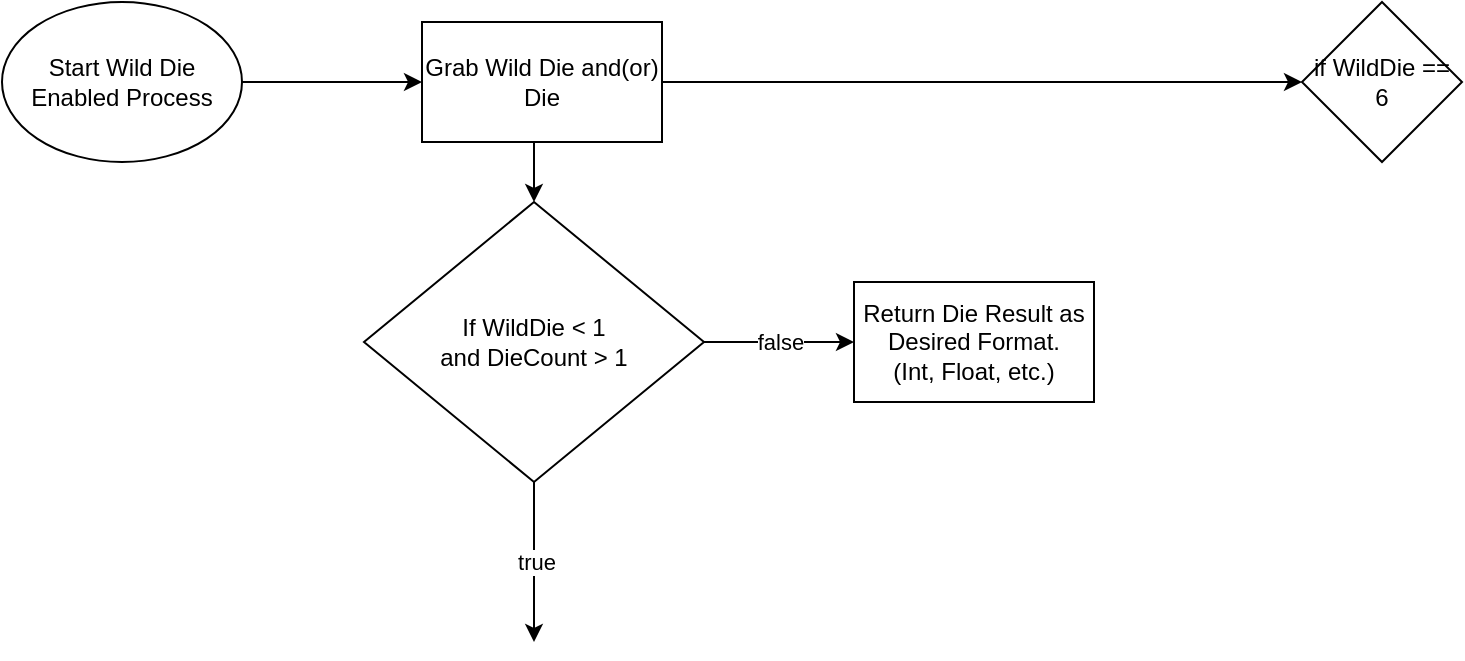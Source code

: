<mxfile version="13.7.9" type="device"><diagram id="C5RBs43oDa-KdzZeNtuy" name="Page-1"><mxGraphModel dx="1278" dy="607" grid="1" gridSize="10" guides="1" tooltips="1" connect="1" arrows="1" fold="1" page="1" pageScale="1" pageWidth="827" pageHeight="1169" math="0" shadow="0"><root><mxCell id="WIyWlLk6GJQsqaUBKTNV-0"/><mxCell id="WIyWlLk6GJQsqaUBKTNV-1" parent="WIyWlLk6GJQsqaUBKTNV-0"/><mxCell id="tNvH8YwgUZDVDrc8MPI6-3" style="edgeStyle=orthogonalEdgeStyle;rounded=0;orthogonalLoop=1;jettySize=auto;html=1;exitX=1;exitY=0.5;exitDx=0;exitDy=0;" edge="1" parent="WIyWlLk6GJQsqaUBKTNV-1" source="tNvH8YwgUZDVDrc8MPI6-2" target="tNvH8YwgUZDVDrc8MPI6-5"><mxGeometry relative="1" as="geometry"><mxPoint x="250" y="80" as="targetPoint"/></mxGeometry></mxCell><mxCell id="tNvH8YwgUZDVDrc8MPI6-2" value="Start Wild Die Enabled Process" style="ellipse;whiteSpace=wrap;html=1;" vertex="1" parent="WIyWlLk6GJQsqaUBKTNV-1"><mxGeometry x="50" y="40" width="120" height="80" as="geometry"/></mxCell><mxCell id="tNvH8YwgUZDVDrc8MPI6-4" value="if WildDie == 6" style="rhombus;whiteSpace=wrap;html=1;" vertex="1" parent="WIyWlLk6GJQsqaUBKTNV-1"><mxGeometry x="700" y="40" width="80" height="80" as="geometry"/></mxCell><mxCell id="tNvH8YwgUZDVDrc8MPI6-7" style="edgeStyle=orthogonalEdgeStyle;rounded=0;orthogonalLoop=1;jettySize=auto;html=1;exitX=0.5;exitY=1;exitDx=0;exitDy=0;entryX=0.5;entryY=0;entryDx=0;entryDy=0;" edge="1" parent="WIyWlLk6GJQsqaUBKTNV-1" source="tNvH8YwgUZDVDrc8MPI6-5" target="tNvH8YwgUZDVDrc8MPI6-6"><mxGeometry relative="1" as="geometry"/></mxCell><mxCell id="tNvH8YwgUZDVDrc8MPI6-8" style="edgeStyle=orthogonalEdgeStyle;rounded=0;orthogonalLoop=1;jettySize=auto;html=1;exitX=1;exitY=0.5;exitDx=0;exitDy=0;" edge="1" parent="WIyWlLk6GJQsqaUBKTNV-1" source="tNvH8YwgUZDVDrc8MPI6-5" target="tNvH8YwgUZDVDrc8MPI6-4"><mxGeometry relative="1" as="geometry"/></mxCell><mxCell id="tNvH8YwgUZDVDrc8MPI6-5" value="Grab Wild Die and(or) Die" style="whiteSpace=wrap;html=1;" vertex="1" parent="WIyWlLk6GJQsqaUBKTNV-1"><mxGeometry x="260" y="50" width="120" height="60" as="geometry"/></mxCell><mxCell id="tNvH8YwgUZDVDrc8MPI6-10" value="false" style="edgeStyle=orthogonalEdgeStyle;rounded=0;orthogonalLoop=1;jettySize=auto;html=1;exitX=1;exitY=0.5;exitDx=0;exitDy=0;entryX=0;entryY=0.5;entryDx=0;entryDy=0;" edge="1" parent="WIyWlLk6GJQsqaUBKTNV-1" source="tNvH8YwgUZDVDrc8MPI6-6" target="tNvH8YwgUZDVDrc8MPI6-11"><mxGeometry relative="1" as="geometry"><mxPoint x="466" y="210" as="targetPoint"/></mxGeometry></mxCell><mxCell id="tNvH8YwgUZDVDrc8MPI6-12" value="true" style="edgeStyle=orthogonalEdgeStyle;rounded=0;orthogonalLoop=1;jettySize=auto;html=1;exitX=0.5;exitY=1;exitDx=0;exitDy=0;" edge="1" parent="WIyWlLk6GJQsqaUBKTNV-1" source="tNvH8YwgUZDVDrc8MPI6-6"><mxGeometry relative="1" as="geometry"><mxPoint x="316" y="360" as="targetPoint"/></mxGeometry></mxCell><mxCell id="tNvH8YwgUZDVDrc8MPI6-6" value="If WildDie &amp;lt; 1&lt;br&gt;and DieCount &amp;gt; 1" style="rhombus;whiteSpace=wrap;html=1;" vertex="1" parent="WIyWlLk6GJQsqaUBKTNV-1"><mxGeometry x="231" y="140" width="170" height="140" as="geometry"/></mxCell><mxCell id="tNvH8YwgUZDVDrc8MPI6-11" value="Return Die Result as Desired Format.&lt;br&gt;(Int, Float, etc.)" style="whiteSpace=wrap;html=1;" vertex="1" parent="WIyWlLk6GJQsqaUBKTNV-1"><mxGeometry x="476" y="180" width="120" height="60" as="geometry"/></mxCell></root></mxGraphModel></diagram></mxfile>